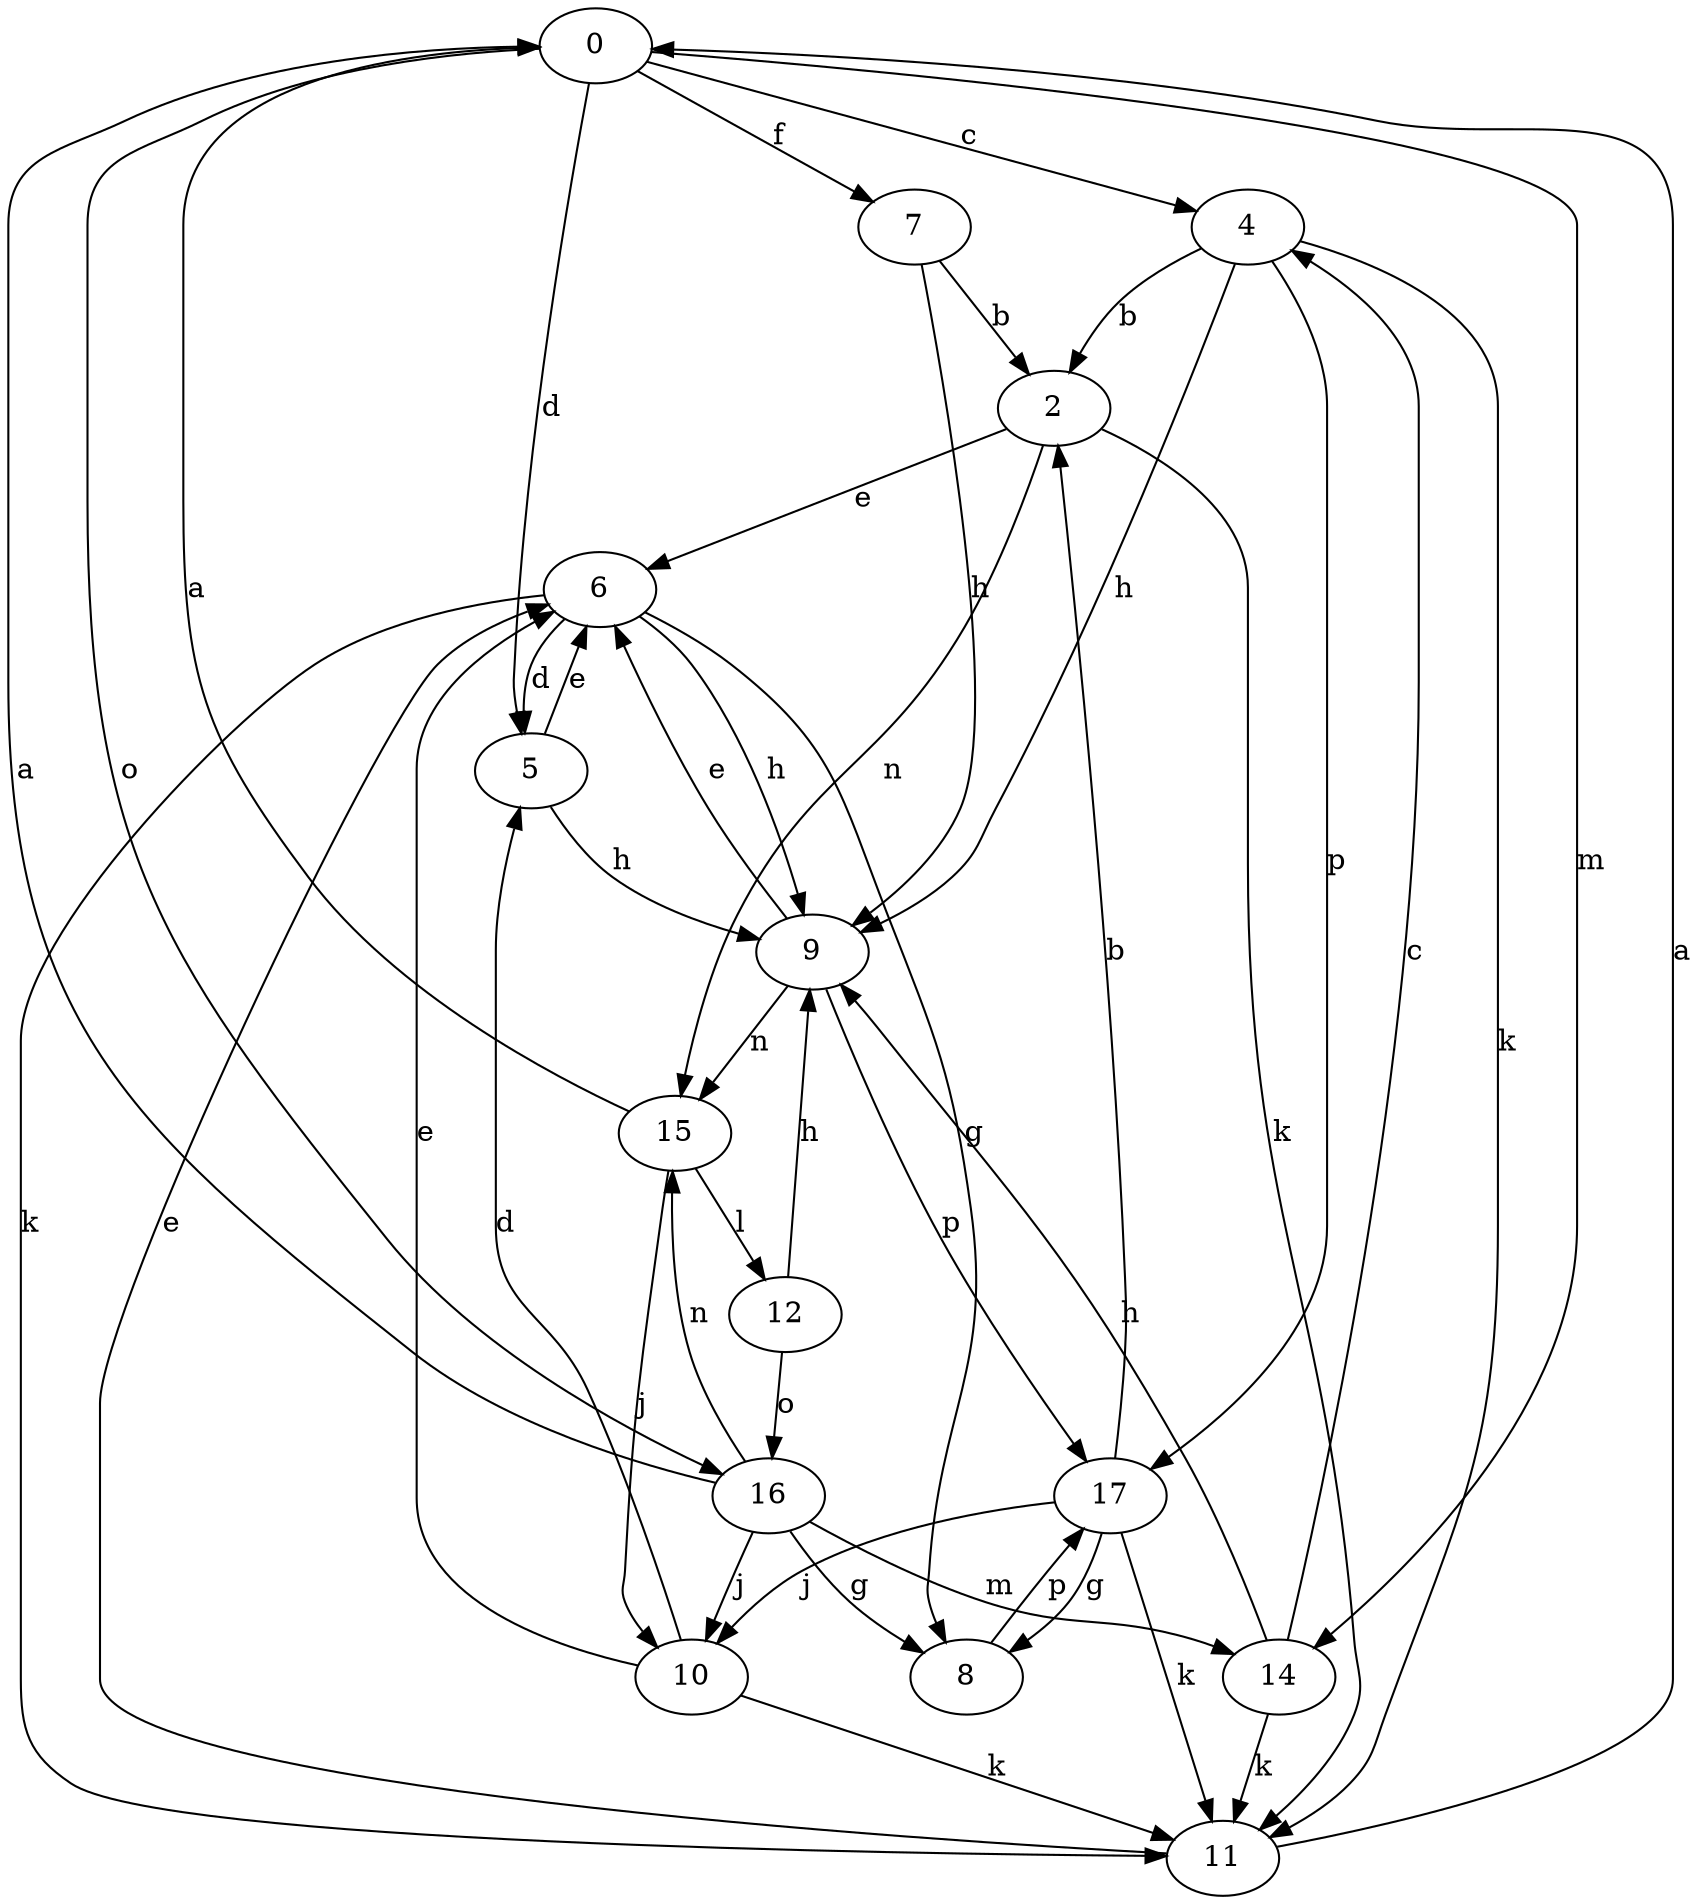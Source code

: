 strict digraph  {
0;
2;
4;
5;
6;
7;
8;
9;
10;
11;
12;
14;
15;
16;
17;
0 -> 4  [label=c];
0 -> 5  [label=d];
0 -> 7  [label=f];
0 -> 14  [label=m];
0 -> 16  [label=o];
2 -> 6  [label=e];
2 -> 11  [label=k];
2 -> 15  [label=n];
4 -> 2  [label=b];
4 -> 9  [label=h];
4 -> 11  [label=k];
4 -> 17  [label=p];
5 -> 6  [label=e];
5 -> 9  [label=h];
6 -> 5  [label=d];
6 -> 8  [label=g];
6 -> 9  [label=h];
6 -> 11  [label=k];
7 -> 2  [label=b];
7 -> 9  [label=h];
8 -> 17  [label=p];
9 -> 6  [label=e];
9 -> 15  [label=n];
9 -> 17  [label=p];
10 -> 5  [label=d];
10 -> 6  [label=e];
10 -> 11  [label=k];
11 -> 0  [label=a];
11 -> 6  [label=e];
12 -> 9  [label=h];
12 -> 16  [label=o];
14 -> 4  [label=c];
14 -> 9  [label=h];
14 -> 11  [label=k];
15 -> 0  [label=a];
15 -> 10  [label=j];
15 -> 12  [label=l];
16 -> 0  [label=a];
16 -> 8  [label=g];
16 -> 10  [label=j];
16 -> 14  [label=m];
16 -> 15  [label=n];
17 -> 2  [label=b];
17 -> 8  [label=g];
17 -> 10  [label=j];
17 -> 11  [label=k];
}
